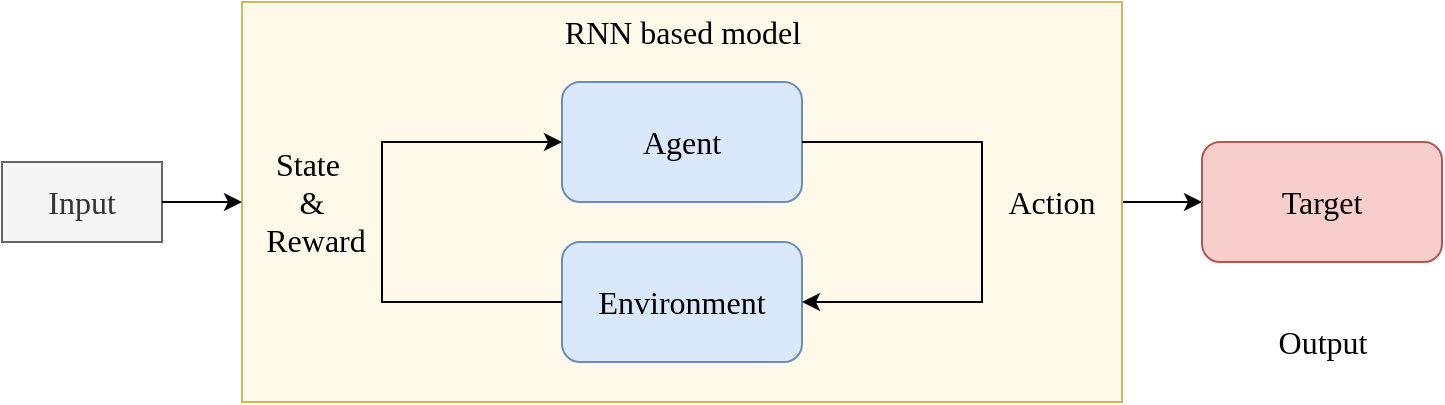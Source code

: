 <mxfile version="24.2.2" type="github">
  <diagram name="第 1 页" id="62PbmohVbaHjON5FyTTE">
    <mxGraphModel dx="935" dy="538" grid="1" gridSize="10" guides="1" tooltips="1" connect="1" arrows="1" fold="1" page="1" pageScale="1" pageWidth="827" pageHeight="1169" math="0" shadow="0">
      <root>
        <mxCell id="0" />
        <mxCell id="1" parent="0" />
        <mxCell id="swB2VFDzg2FAqHWItZOT-1" value="&lt;font style=&quot;font-size: 16px;&quot; face=&quot;Times New Roman&quot;&gt;Input&lt;/font&gt;" style="rounded=0;whiteSpace=wrap;html=1;fillColor=#f5f5f5;fontColor=#333333;strokeColor=#666666;" vertex="1" parent="1">
          <mxGeometry x="80" y="640" width="80" height="40" as="geometry" />
        </mxCell>
        <mxCell id="swB2VFDzg2FAqHWItZOT-2" value="" style="edgeStyle=orthogonalEdgeStyle;rounded=0;orthogonalLoop=1;jettySize=auto;html=1;" edge="1" parent="1" source="swB2VFDzg2FAqHWItZOT-3" target="swB2VFDzg2FAqHWItZOT-24">
          <mxGeometry relative="1" as="geometry" />
        </mxCell>
        <mxCell id="swB2VFDzg2FAqHWItZOT-3" value="" style="rounded=0;whiteSpace=wrap;html=1;fillColor=#fff9e9;strokeColor=#d6b656;" vertex="1" parent="1">
          <mxGeometry x="200" y="560" width="440" height="200" as="geometry" />
        </mxCell>
        <mxCell id="swB2VFDzg2FAqHWItZOT-24" value="&lt;font style=&quot;font-size: 16px;&quot; face=&quot;Times New Roman&quot;&gt;Target&lt;/font&gt;" style="rounded=1;whiteSpace=wrap;html=1;fillColor=#f8cecc;strokeColor=#b85450;" vertex="1" parent="1">
          <mxGeometry x="680" y="630" width="120" height="60" as="geometry" />
        </mxCell>
        <mxCell id="swB2VFDzg2FAqHWItZOT-25" value="&lt;font style=&quot;font-size: 16px;&quot; face=&quot;Times New Roman&quot;&gt;Output&lt;/font&gt;" style="text;html=1;align=center;verticalAlign=middle;resizable=0;points=[];autosize=1;strokeColor=none;fillColor=none;" vertex="1" parent="1">
          <mxGeometry x="705" y="715" width="70" height="30" as="geometry" />
        </mxCell>
        <mxCell id="swB2VFDzg2FAqHWItZOT-26" value="" style="endArrow=classic;html=1;rounded=0;exitX=1;exitY=0.5;exitDx=0;exitDy=0;entryX=0;entryY=0.5;entryDx=0;entryDy=0;" edge="1" parent="1" source="swB2VFDzg2FAqHWItZOT-1" target="swB2VFDzg2FAqHWItZOT-3">
          <mxGeometry width="50" height="50" relative="1" as="geometry">
            <mxPoint x="400" y="690" as="sourcePoint" />
            <mxPoint x="450" y="640" as="targetPoint" />
          </mxGeometry>
        </mxCell>
        <mxCell id="swB2VFDzg2FAqHWItZOT-27" value="RNN based model" style="text;html=1;align=center;verticalAlign=middle;whiteSpace=wrap;rounded=0;fontFamily=Times New Roman;fontSize=16;" vertex="1" parent="1">
          <mxGeometry x="338.5" y="560" width="163" height="30" as="geometry" />
        </mxCell>
        <mxCell id="swB2VFDzg2FAqHWItZOT-28" value="&lt;font style=&quot;font-size: 16px;&quot; face=&quot;Times New Roman&quot;&gt;Agent&lt;/font&gt;" style="rounded=1;whiteSpace=wrap;html=1;fillColor=#dae8fc;strokeColor=#6c8ebf;" vertex="1" parent="1">
          <mxGeometry x="360" y="600" width="120" height="60" as="geometry" />
        </mxCell>
        <mxCell id="swB2VFDzg2FAqHWItZOT-29" value="&lt;font style=&quot;font-size: 16px;&quot; face=&quot;Times New Roman&quot;&gt;Environment&lt;/font&gt;" style="rounded=1;whiteSpace=wrap;html=1;fillColor=#dae8fc;strokeColor=#6c8ebf;" vertex="1" parent="1">
          <mxGeometry x="360" y="680" width="120" height="60" as="geometry" />
        </mxCell>
        <mxCell id="swB2VFDzg2FAqHWItZOT-30" value="" style="endArrow=classic;html=1;rounded=0;exitX=1;exitY=0.5;exitDx=0;exitDy=0;entryX=1;entryY=0.5;entryDx=0;entryDy=0;" edge="1" parent="1" source="swB2VFDzg2FAqHWItZOT-28" target="swB2VFDzg2FAqHWItZOT-29">
          <mxGeometry width="50" height="50" relative="1" as="geometry">
            <mxPoint x="480" y="635" as="sourcePoint" />
            <mxPoint x="530" y="585" as="targetPoint" />
            <Array as="points">
              <mxPoint x="570" y="630" />
              <mxPoint x="570" y="710" />
            </Array>
          </mxGeometry>
        </mxCell>
        <mxCell id="swB2VFDzg2FAqHWItZOT-31" value="" style="endArrow=classic;html=1;rounded=0;exitX=0;exitY=0.5;exitDx=0;exitDy=0;entryX=0;entryY=0.5;entryDx=0;entryDy=0;" edge="1" parent="1" source="swB2VFDzg2FAqHWItZOT-29" target="swB2VFDzg2FAqHWItZOT-28">
          <mxGeometry width="50" height="50" relative="1" as="geometry">
            <mxPoint x="260" y="630" as="sourcePoint" />
            <mxPoint x="260" y="710" as="targetPoint" />
            <Array as="points">
              <mxPoint x="270" y="710" />
              <mxPoint x="270" y="630" />
            </Array>
          </mxGeometry>
        </mxCell>
        <mxCell id="swB2VFDzg2FAqHWItZOT-32" value="Action" style="text;html=1;align=center;verticalAlign=middle;whiteSpace=wrap;rounded=0;fontSize=16;fontFamily=Times New Roman;" vertex="1" parent="1">
          <mxGeometry x="570" y="645" width="70" height="30" as="geometry" />
        </mxCell>
        <mxCell id="swB2VFDzg2FAqHWItZOT-33" value="State&amp;nbsp;&lt;div&gt;&amp;amp;&lt;/div&gt;&lt;div&gt;&amp;nbsp;Reward&lt;/div&gt;" style="text;html=1;align=center;verticalAlign=middle;whiteSpace=wrap;rounded=0;fontSize=16;fontFamily=Times New Roman;" vertex="1" parent="1">
          <mxGeometry x="200" y="645" width="70" height="30" as="geometry" />
        </mxCell>
      </root>
    </mxGraphModel>
  </diagram>
</mxfile>

